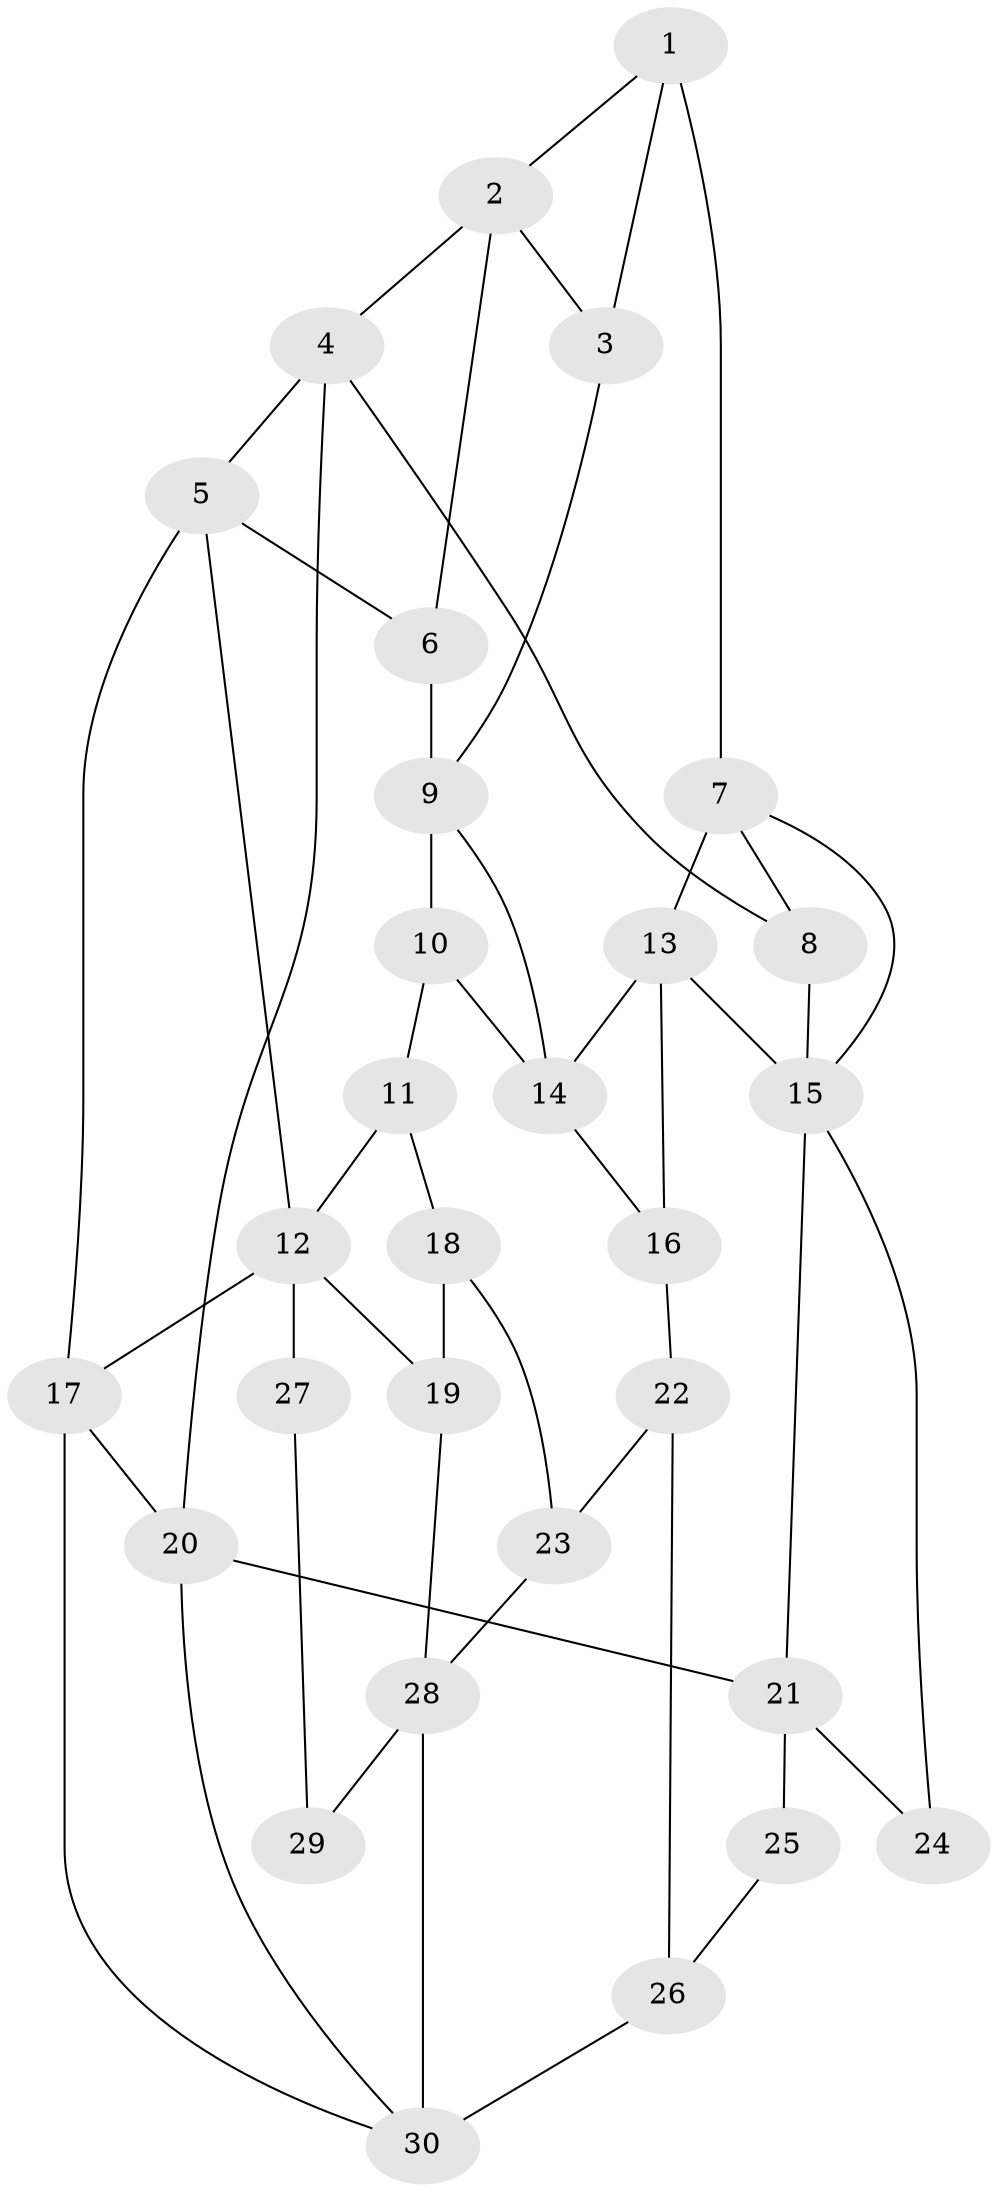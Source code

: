 // original degree distribution, {3: 0.03333333333333333, 4: 0.3, 6: 0.26666666666666666, 5: 0.4}
// Generated by graph-tools (version 1.1) at 2025/54/03/04/25 22:54:45]
// undirected, 30 vertices, 51 edges
graph export_dot {
  node [color=gray90,style=filled];
  1;
  2;
  3;
  4;
  5;
  6;
  7;
  8;
  9;
  10;
  11;
  12;
  13;
  14;
  15;
  16;
  17;
  18;
  19;
  20;
  21;
  22;
  23;
  24;
  25;
  26;
  27;
  28;
  29;
  30;
  1 -- 2 [weight=1.0];
  1 -- 3 [weight=1.0];
  1 -- 7 [weight=2.0];
  2 -- 3 [weight=1.0];
  2 -- 4 [weight=1.0];
  2 -- 6 [weight=1.0];
  3 -- 9 [weight=1.0];
  4 -- 5 [weight=1.0];
  4 -- 8 [weight=1.0];
  4 -- 20 [weight=1.0];
  5 -- 6 [weight=1.0];
  5 -- 12 [weight=1.0];
  5 -- 17 [weight=1.0];
  6 -- 9 [weight=1.0];
  7 -- 8 [weight=1.0];
  7 -- 13 [weight=1.0];
  7 -- 15 [weight=1.0];
  8 -- 15 [weight=1.0];
  9 -- 10 [weight=2.0];
  9 -- 14 [weight=1.0];
  10 -- 11 [weight=2.0];
  10 -- 14 [weight=2.0];
  11 -- 12 [weight=1.0];
  11 -- 18 [weight=1.0];
  12 -- 17 [weight=1.0];
  12 -- 19 [weight=1.0];
  12 -- 27 [weight=2.0];
  13 -- 14 [weight=1.0];
  13 -- 15 [weight=2.0];
  13 -- 16 [weight=1.0];
  14 -- 16 [weight=1.0];
  15 -- 21 [weight=1.0];
  15 -- 24 [weight=1.0];
  16 -- 22 [weight=1.0];
  17 -- 20 [weight=1.0];
  17 -- 30 [weight=1.0];
  18 -- 19 [weight=1.0];
  18 -- 23 [weight=1.0];
  19 -- 28 [weight=1.0];
  20 -- 21 [weight=1.0];
  20 -- 30 [weight=1.0];
  21 -- 24 [weight=2.0];
  21 -- 25 [weight=2.0];
  22 -- 23 [weight=1.0];
  22 -- 26 [weight=1.0];
  23 -- 28 [weight=1.0];
  25 -- 26 [weight=1.0];
  26 -- 30 [weight=1.0];
  27 -- 29 [weight=1.0];
  28 -- 29 [weight=2.0];
  28 -- 30 [weight=2.0];
}
